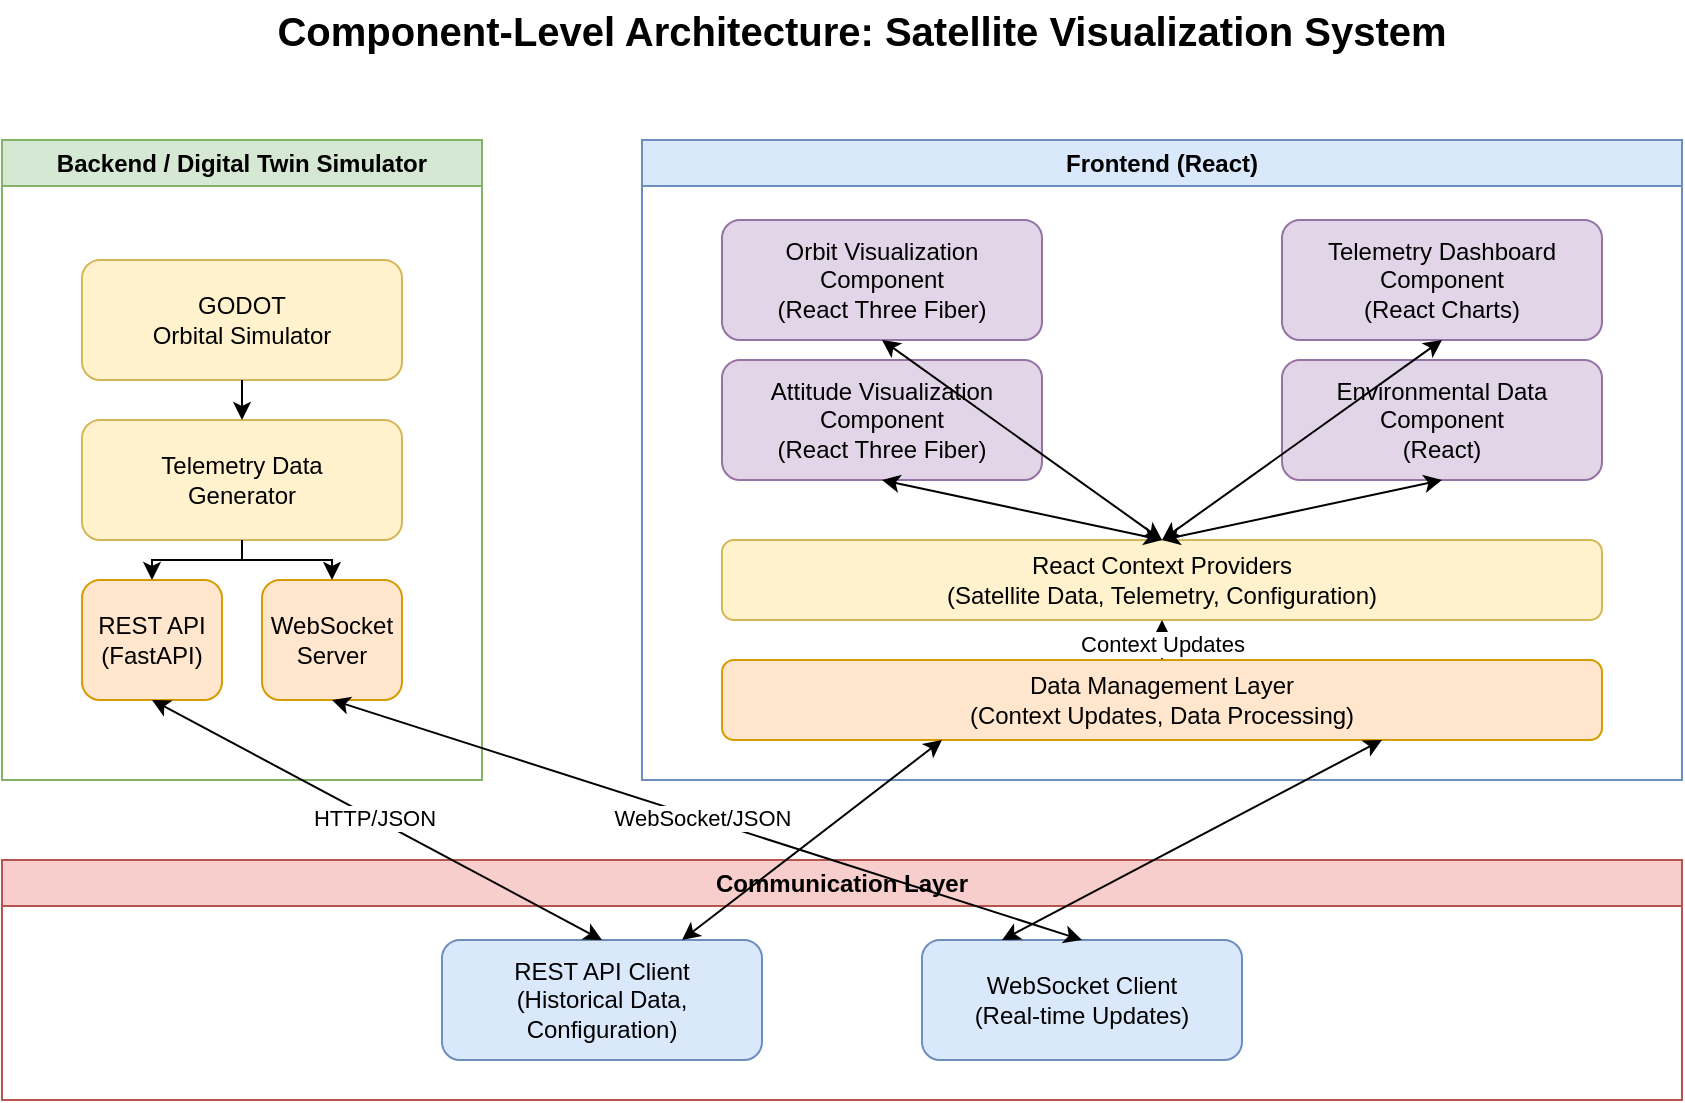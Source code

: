 <mxfile version="15.8.3" type="device">
  <diagram id="component_architecture" name="Component Architecture">
    <mxGraphModel dx="1422" dy="791" grid="1" gridSize="10" guides="1" tooltips="1" connect="1" arrows="1" fold="1" page="1" pageScale="1" pageWidth="1100" pageHeight="850" math="0" shadow="0">
      <root>
        <mxCell id="0" />
        <mxCell id="1" parent="0" />
        <mxCell id="2" value="Frontend (React)" style="swimlane;whiteSpace=wrap;html=1;fillColor=#dae8fc;strokeColor=#6c8ebf;" vertex="1" parent="1">
          <mxGeometry x="440" y="80" width="520" height="320" as="geometry" />
        </mxCell>
        <mxCell id="3" value="Orbit Visualization&lt;br&gt;Component&lt;br&gt;(React Three Fiber)" style="rounded=1;whiteSpace=wrap;html=1;fillColor=#e1d5e7;strokeColor=#9673a6;" vertex="1" parent="2">
          <mxGeometry x="40" y="40" width="160" height="60" as="geometry" />
        </mxCell>
        <mxCell id="4" value="Attitude Visualization&lt;br&gt;Component&lt;br&gt;(React Three Fiber)" style="rounded=1;whiteSpace=wrap;html=1;fillColor=#e1d5e7;strokeColor=#9673a6;" vertex="1" parent="2">
          <mxGeometry x="40" y="110" width="160" height="60" as="geometry" />
        </mxCell>
        <mxCell id="5" value="Telemetry Dashboard&lt;br&gt;Component&lt;br&gt;(React Charts)" style="rounded=1;whiteSpace=wrap;html=1;fillColor=#e1d5e7;strokeColor=#9673a6;" vertex="1" parent="2">
          <mxGeometry x="320" y="40" width="160" height="60" as="geometry" />
        </mxCell>
        <mxCell id="6" value="Environmental Data&lt;br&gt;Component&lt;br&gt;(React)" style="rounded=1;whiteSpace=wrap;html=1;fillColor=#e1d5e7;strokeColor=#9673a6;" vertex="1" parent="2">
          <mxGeometry x="320" y="110" width="160" height="60" as="geometry" />
        </mxCell>
        <mxCell id="7" value="React Context Providers&#xa;(Satellite Data, Telemetry, Configuration)" style="rounded=1;whiteSpace=wrap;html=1;fillColor=#fff2cc;strokeColor=#d6b656;" vertex="1" parent="2">
          <mxGeometry x="40" y="200" width="440" height="40" as="geometry" />
        </mxCell>
        <mxCell id="8" value="Data Management Layer&#xa;(Context Updates, Data Processing)" style="rounded=1;whiteSpace=wrap;html=1;fillColor=#ffe6cc;strokeColor=#d79b00;" vertex="1" parent="2">
          <mxGeometry x="40" y="260" width="440" height="40" as="geometry" />
        </mxCell>
        <mxCell id="9" value="" style="endArrow=classic;startArrow=classic;html=1;rounded=0;exitX=0.5;exitY=0;exitDx=0;exitDy=0;entryX=0.5;entryY=1;entryDx=0;entryDy=0;" edge="1" parent="2" source="7" target="3">
          <mxGeometry width="50" height="50" relative="1" as="geometry">
            <mxPoint x="230" y="230" as="sourcePoint" />
            <mxPoint x="280" y="180" as="targetPoint" />
          </mxGeometry>
        </mxCell>
        <mxCell id="10" value="" style="endArrow=classic;startArrow=classic;html=1;rounded=0;exitX=0.5;exitY=0;exitDx=0;exitDy=0;entryX=0.5;entryY=1;entryDx=0;entryDy=0;" edge="1" parent="2" source="7" target="4">
          <mxGeometry width="50" height="50" relative="1" as="geometry">
            <mxPoint x="230" y="230" as="sourcePoint" />
            <mxPoint x="280" y="180" as="targetPoint" />
          </mxGeometry>
        </mxCell>
        <mxCell id="11" value="" style="endArrow=classic;startArrow=classic;html=1;rounded=0;exitX=0.5;exitY=0;exitDx=0;exitDy=0;entryX=0.5;entryY=1;entryDx=0;entryDy=0;" edge="1" parent="2" source="7" target="5">
          <mxGeometry width="50" height="50" relative="1" as="geometry">
            <mxPoint x="230" y="230" as="sourcePoint" />
            <mxPoint x="280" y="180" as="targetPoint" />
          </mxGeometry>
        </mxCell>
        <mxCell id="12" value="" style="endArrow=classic;startArrow=classic;html=1;rounded=0;exitX=0.5;exitY=0;exitDx=0;exitDy=0;entryX=0.5;entryY=1;entryDx=0;entryDy=0;" edge="1" parent="2" source="7" target="6">
          <mxGeometry width="50" height="50" relative="1" as="geometry">
            <mxPoint x="230" y="230" as="sourcePoint" />
            <mxPoint x="280" y="180" as="targetPoint" />
          </mxGeometry>
        </mxCell>
        <mxCell id="13" value="" style="endArrow=classic;startArrow=classic;html=1;rounded=0;exitX=0.5;exitY=0;exitDx=0;exitDy=0;entryX=0.5;entryY=1;entryDx=0;entryDy=0;" edge="1" parent="2" source="8" target="7">
          <mxGeometry width="50" height="50" relative="1" as="geometry">
            <mxPoint x="230" y="230" as="sourcePoint" />
            <mxPoint x="280" y="180" as="targetPoint" />
          </mxGeometry>
        </mxCell>
        <mxCell id="14" value="Context Updates" style="edgeLabel;html=1;align=center;verticalAlign=middle;resizable=0;points=[];" vertex="1" connectable="0" parent="13">
          <mxGeometry x="-0.2" relative="1" as="geometry">
            <mxPoint as="offset" />
          </mxGeometry>
        </mxCell>
        <mxCell id="15" value="Backend / Digital Twin Simulator" style="swimlane;whiteSpace=wrap;html=1;fillColor=#d5e8d4;strokeColor=#82b366;" vertex="1" parent="1">
          <mxGeometry x="120" y="80" width="240" height="320" as="geometry" />
        </mxCell>
        <mxCell id="16" value="GODOT&lt;br&gt;Orbital Simulator" style="rounded=1;whiteSpace=wrap;html=1;fillColor=#fff2cc;strokeColor=#d6b656;" vertex="1" parent="15">
          <mxGeometry x="40" y="60" width="160" height="60" as="geometry" />
        </mxCell>
        <mxCell id="17" value="Telemetry Data&lt;br&gt;Generator" style="rounded=1;whiteSpace=wrap;html=1;fillColor=#fff2cc;strokeColor=#d6b656;" vertex="1" parent="15">
          <mxGeometry x="40" y="140" width="160" height="60" as="geometry" />
        </mxCell>
        <mxCell id="18" value="REST API&lt;br&gt;(FastAPI)" style="rounded=1;whiteSpace=wrap;html=1;fillColor=#ffe6cc;strokeColor=#d79b00;" vertex="1" parent="15">
          <mxGeometry x="40" y="220" width="70" height="60" as="geometry" />
        </mxCell>
        <mxCell id="19" value="WebSocket&lt;br&gt;Server" style="rounded=1;whiteSpace=wrap;html=1;fillColor=#ffe6cc;strokeColor=#d79b00;" vertex="1" parent="15">
          <mxGeometry x="130" y="220" width="70" height="60" as="geometry" />
        </mxCell>
        <mxCell id="20" value="" style="endArrow=classic;html=1;rounded=0;exitX=0.5;exitY=1;exitDx=0;exitDy=0;entryX=0.5;entryY=0;entryDx=0;entryDy=0;" edge="1" parent="15" source="16" target="17">
          <mxGeometry width="50" height="50" relative="1" as="geometry">
            <mxPoint x="150" y="230" as="sourcePoint" />
            <mxPoint x="200" y="180" as="targetPoint" />
          </mxGeometry>
        </mxCell>
        <mxCell id="21" value="" style="endArrow=classic;html=1;rounded=0;exitX=0.5;exitY=1;exitDx=0;exitDy=0;entryX=0.5;entryY=0;entryDx=0;entryDy=0;" edge="1" parent="15" source="17" target="18">
          <mxGeometry width="50" height="50" relative="1" as="geometry">
            <mxPoint x="150" y="230" as="sourcePoint" />
            <mxPoint x="200" y="180" as="targetPoint" />
            <Array as="points">
              <mxPoint x="120" y="210" />
              <mxPoint x="75" y="210" />
            </Array>
          </mxGeometry>
        </mxCell>
        <mxCell id="22" value="" style="endArrow=classic;html=1;rounded=0;exitX=0.5;exitY=1;exitDx=0;exitDy=0;entryX=0.5;entryY=0;entryDx=0;entryDy=0;" edge="1" parent="15" source="17" target="19">
          <mxGeometry width="50" height="50" relative="1" as="geometry">
            <mxPoint x="150" y="230" as="sourcePoint" />
            <mxPoint x="200" y="180" as="targetPoint" />
            <Array as="points">
              <mxPoint x="120" y="210" />
              <mxPoint x="165" y="210" />
            </Array>
          </mxGeometry>
        </mxCell>
        <mxCell id="23" value="Communication Layer" style="swimlane;whiteSpace=wrap;html=1;fillColor=#f8cecc;strokeColor=#b85450;" vertex="1" parent="1">
          <mxGeometry x="120" y="440" width="840" height="120" as="geometry" />
        </mxCell>
        <mxCell id="24" value="REST API Client&lt;br&gt;(Historical Data, Configuration)" style="rounded=1;whiteSpace=wrap;html=1;fillColor=#dae8fc;strokeColor=#6c8ebf;" vertex="1" parent="23">
          <mxGeometry x="220" y="40" width="160" height="60" as="geometry" />
        </mxCell>
        <mxCell id="25" value="WebSocket Client&lt;br&gt;(Real-time Updates)" style="rounded=1;whiteSpace=wrap;html=1;fillColor=#dae8fc;strokeColor=#6c8ebf;" vertex="1" parent="23">
          <mxGeometry x="460" y="40" width="160" height="60" as="geometry" />
        </mxCell>
        <mxCell id="26" value="" style="endArrow=classic;startArrow=classic;html=1;rounded=0;exitX=0.5;exitY=0;exitDx=0;exitDy=0;entryX=0.5;entryY=1;entryDx=0;entryDy=0;" edge="1" parent="1" source="24" target="18">
          <mxGeometry width="50" height="50" relative="1" as="geometry">
            <mxPoint x="490" y="430" as="sourcePoint" />
            <mxPoint x="540" y="380" as="targetPoint" />
          </mxGeometry>
        </mxCell>
        <mxCell id="27" value="HTTP/JSON" style="edgeLabel;html=1;align=center;verticalAlign=middle;resizable=0;points=[];" vertex="1" connectable="0" parent="26">
          <mxGeometry x="0.017" relative="1" as="geometry">
            <mxPoint as="offset" />
          </mxGeometry>
        </mxCell>
        <mxCell id="28" value="" style="endArrow=classic;startArrow=classic;html=1;rounded=0;exitX=0.5;exitY=0;exitDx=0;exitDy=0;entryX=0.5;entryY=1;entryDx=0;entryDy=0;" edge="1" parent="1" source="25" target="19">
          <mxGeometry width="50" height="50" relative="1" as="geometry">
            <mxPoint x="490" y="430" as="sourcePoint" />
            <mxPoint x="540" y="380" as="targetPoint" />
          </mxGeometry>
        </mxCell>
        <mxCell id="29" value="WebSocket/JSON" style="edgeLabel;html=1;align=center;verticalAlign=middle;resizable=0;points=[];" vertex="1" connectable="0" parent="28">
          <mxGeometry x="0.017" relative="1" as="geometry">
            <mxPoint as="offset" />
          </mxGeometry>
        </mxCell>
        <mxCell id="30" value="" style="endArrow=classic;startArrow=classic;html=1;rounded=0;exitX=0.75;exitY=0;exitDx=0;exitDy=0;entryX=0.25;entryY=1;entryDx=0;entryDy=0;" edge="1" parent="1" source="24" target="8">
          <mxGeometry width="50" height="50" relative="1" as="geometry">
            <mxPoint x="490" y="430" as="sourcePoint" />
            <mxPoint x="540" y="380" as="targetPoint" />
          </mxGeometry>
        </mxCell>
        <mxCell id="31" value="" style="endArrow=classic;startArrow=classic;html=1;rounded=0;exitX=0.25;exitY=0;exitDx=0;exitDy=0;entryX=0.75;entryY=1;entryDx=0;entryDy=0;" edge="1" parent="1" source="25" target="8">
          <mxGeometry width="50" height="50" relative="1" as="geometry">
            <mxPoint x="490" y="430" as="sourcePoint" />
            <mxPoint x="540" y="380" as="targetPoint" />
          </mxGeometry>
        </mxCell>
        <mxCell id="32" value="Component-Level Architecture: Satellite Visualization System" style="text;html=1;strokeColor=none;fillColor=none;align=center;verticalAlign=middle;whiteSpace=wrap;rounded=0;fontSize=20;fontStyle=1" vertex="1" parent="1">
          <mxGeometry x="200" y="10" width="700" height="30" as="geometry" />
        </mxCell>
      </root>
    </mxGraphModel>
  </diagram>
</mxfile> 